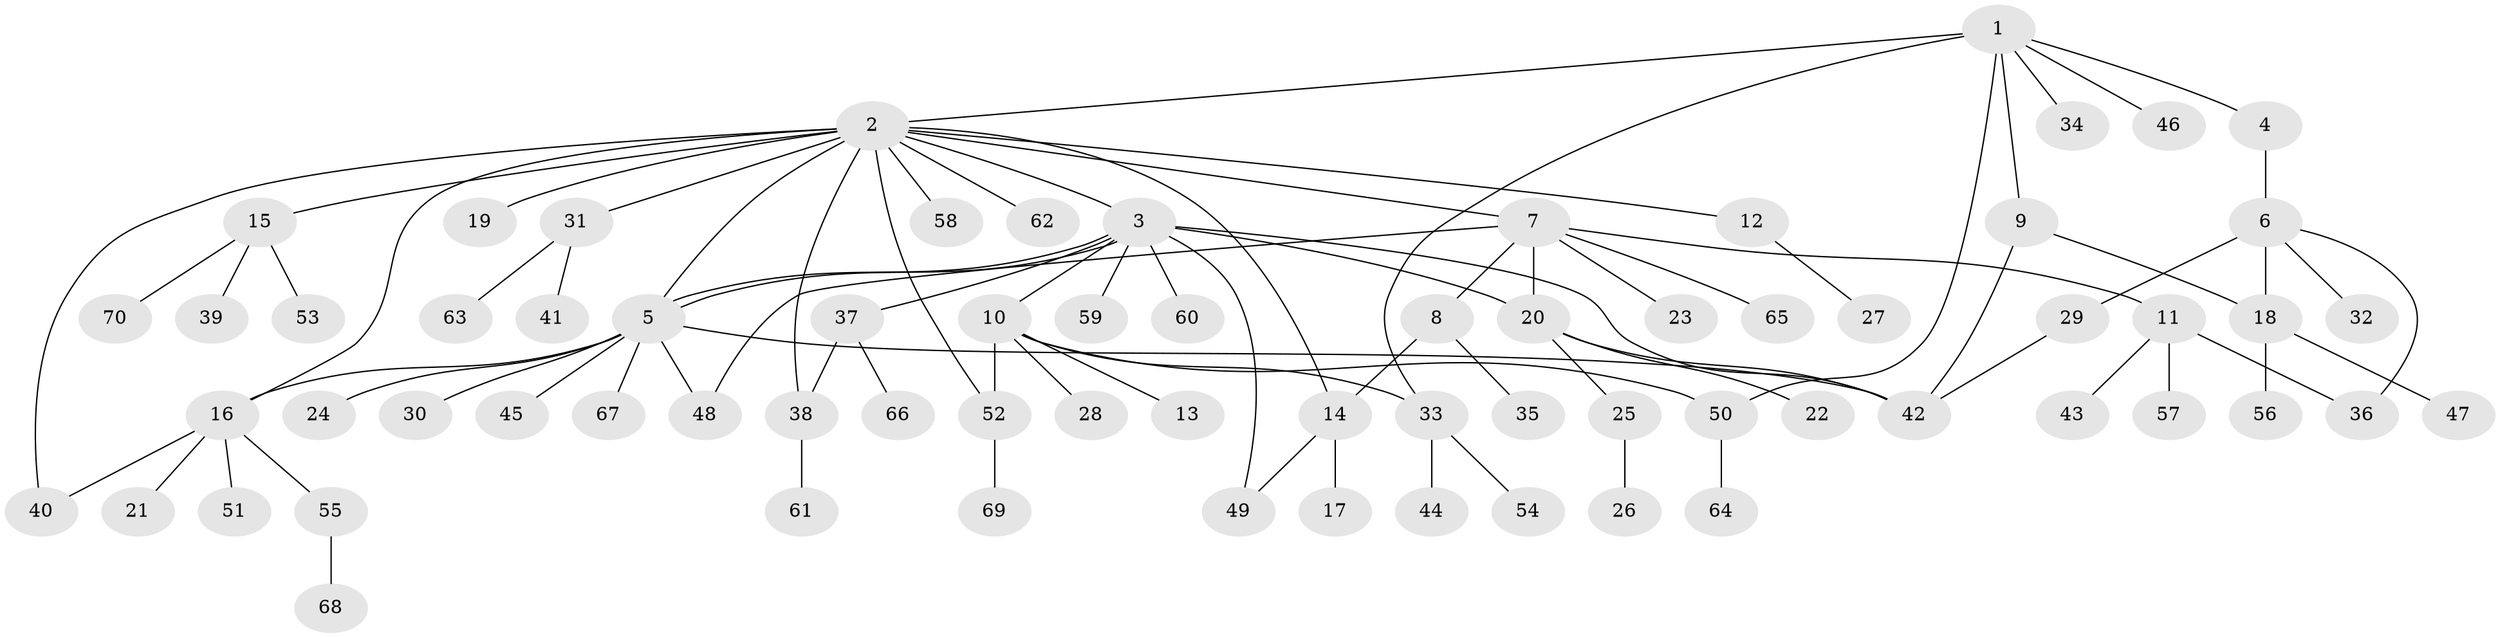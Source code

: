 // coarse degree distribution, {6: 0.10204081632653061, 15: 0.02040816326530612, 9: 0.02040816326530612, 2: 0.16326530612244897, 10: 0.02040816326530612, 5: 0.02040816326530612, 3: 0.04081632653061224, 4: 0.061224489795918366, 1: 0.5510204081632653}
// Generated by graph-tools (version 1.1) at 2025/18/03/04/25 18:18:00]
// undirected, 70 vertices, 87 edges
graph export_dot {
graph [start="1"]
  node [color=gray90,style=filled];
  1;
  2;
  3;
  4;
  5;
  6;
  7;
  8;
  9;
  10;
  11;
  12;
  13;
  14;
  15;
  16;
  17;
  18;
  19;
  20;
  21;
  22;
  23;
  24;
  25;
  26;
  27;
  28;
  29;
  30;
  31;
  32;
  33;
  34;
  35;
  36;
  37;
  38;
  39;
  40;
  41;
  42;
  43;
  44;
  45;
  46;
  47;
  48;
  49;
  50;
  51;
  52;
  53;
  54;
  55;
  56;
  57;
  58;
  59;
  60;
  61;
  62;
  63;
  64;
  65;
  66;
  67;
  68;
  69;
  70;
  1 -- 2;
  1 -- 4;
  1 -- 9;
  1 -- 33;
  1 -- 34;
  1 -- 46;
  1 -- 50;
  2 -- 3;
  2 -- 5;
  2 -- 7;
  2 -- 12;
  2 -- 14;
  2 -- 15;
  2 -- 16;
  2 -- 19;
  2 -- 31;
  2 -- 38;
  2 -- 40;
  2 -- 52;
  2 -- 58;
  2 -- 62;
  3 -- 5;
  3 -- 5;
  3 -- 10;
  3 -- 20;
  3 -- 37;
  3 -- 42;
  3 -- 49;
  3 -- 59;
  3 -- 60;
  4 -- 6;
  5 -- 16;
  5 -- 24;
  5 -- 30;
  5 -- 42;
  5 -- 45;
  5 -- 48;
  5 -- 67;
  6 -- 18;
  6 -- 29;
  6 -- 32;
  6 -- 36;
  7 -- 8;
  7 -- 11;
  7 -- 20;
  7 -- 23;
  7 -- 48;
  7 -- 65;
  8 -- 14;
  8 -- 35;
  9 -- 18;
  9 -- 42;
  10 -- 13;
  10 -- 28;
  10 -- 33;
  10 -- 50;
  10 -- 52;
  11 -- 36;
  11 -- 43;
  11 -- 57;
  12 -- 27;
  14 -- 17;
  14 -- 49;
  15 -- 39;
  15 -- 53;
  15 -- 70;
  16 -- 21;
  16 -- 40;
  16 -- 51;
  16 -- 55;
  18 -- 47;
  18 -- 56;
  20 -- 22;
  20 -- 25;
  20 -- 42;
  25 -- 26;
  29 -- 42;
  31 -- 41;
  31 -- 63;
  33 -- 44;
  33 -- 54;
  37 -- 38;
  37 -- 66;
  38 -- 61;
  50 -- 64;
  52 -- 69;
  55 -- 68;
}
